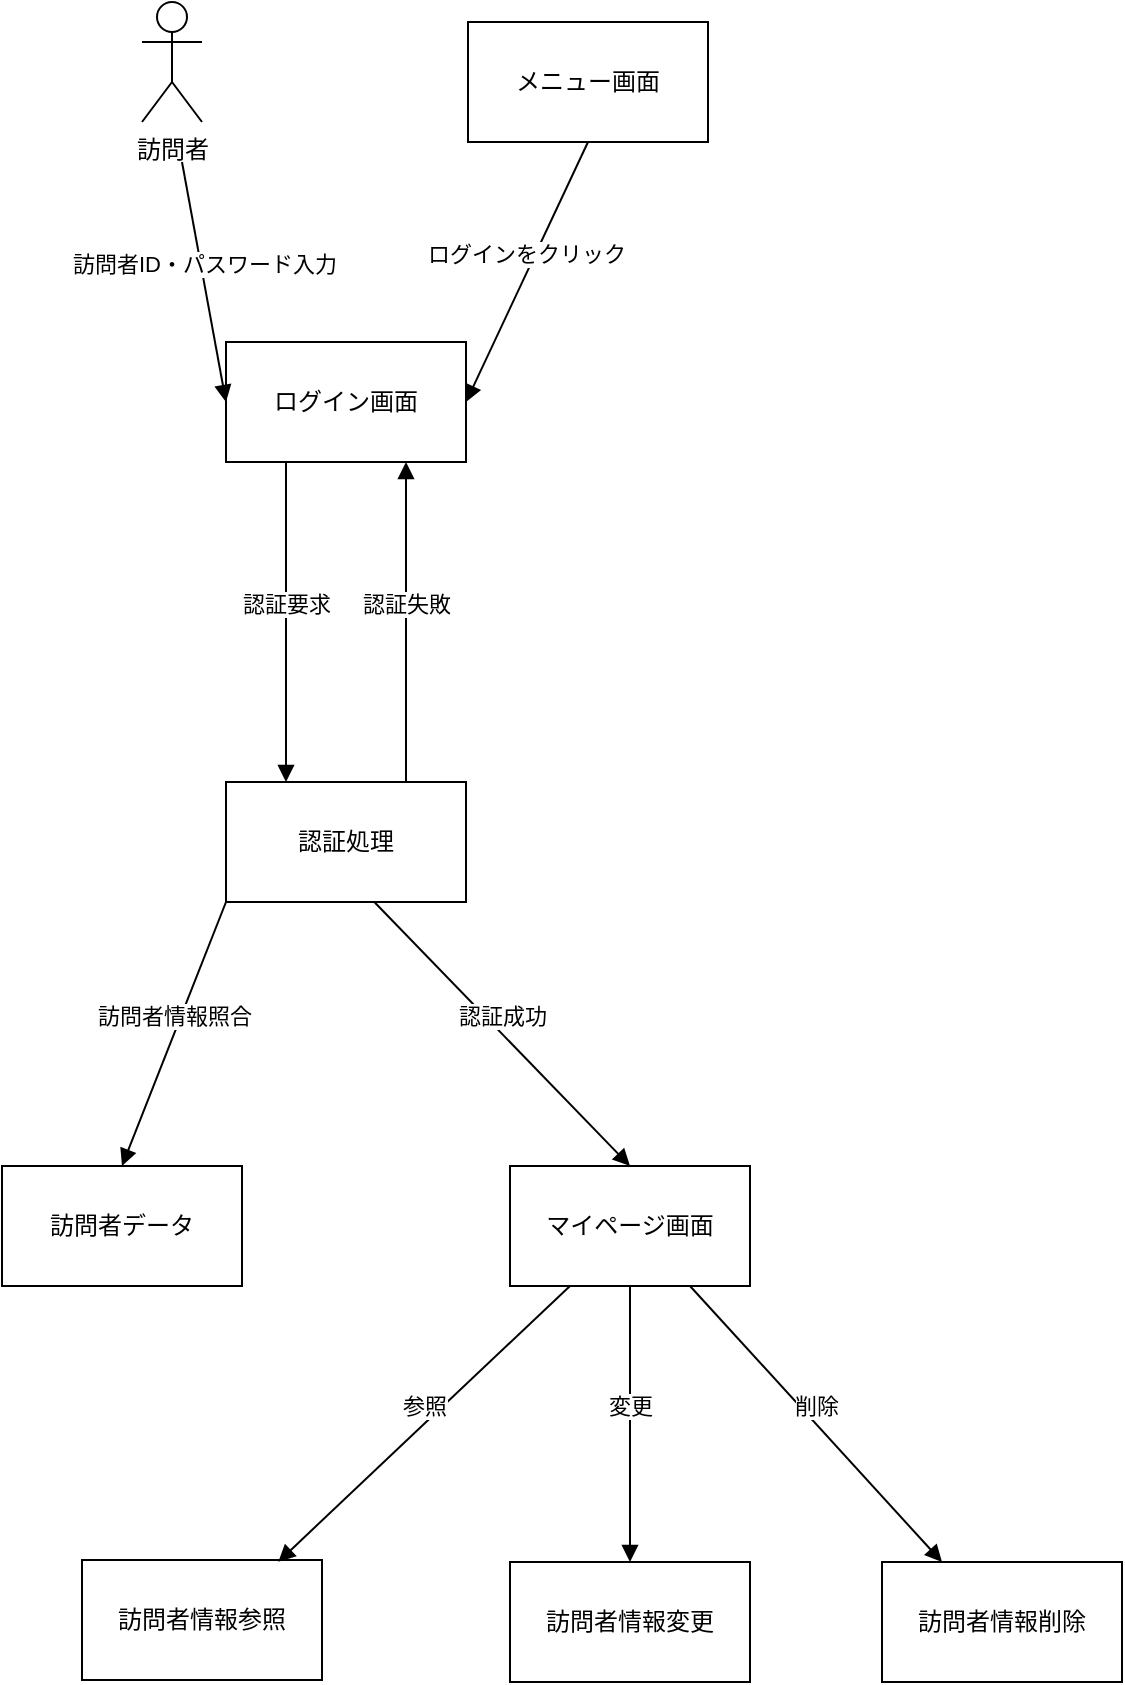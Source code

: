 <mxfile>
    <diagram id="Fr-UfEo_7UpLeRoa98SQ" name="ページ1">
        <mxGraphModel dx="307" dy="339" grid="1" gridSize="10" guides="1" tooltips="1" connect="1" arrows="1" fold="1" page="1" pageScale="1" pageWidth="827" pageHeight="1169" math="0" shadow="0">
            <root>
                <mxCell id="0"/>
                <mxCell id="1" parent="0"/>
                <mxCell id="2" value="訪問者" style="shape=umlActor;verticalLabelPosition=bottom;verticalAlign=top;html=1;" vertex="1" parent="1">
                    <mxGeometry x="90" y="60" width="30" height="60" as="geometry"/>
                </mxCell>
                <mxCell id="3" value="メニュー画面" style="whiteSpace=wrap;html=1;" vertex="1" parent="1">
                    <mxGeometry x="253" y="70" width="120" height="60" as="geometry"/>
                </mxCell>
                <mxCell id="4" value="ログイン画面" style="whiteSpace=wrap;html=1;" vertex="1" parent="1">
                    <mxGeometry x="132" y="230" width="120" height="60" as="geometry"/>
                </mxCell>
                <mxCell id="5" value="訪問者ID・パスワード入力" style="html=1;verticalAlign=bottom;endArrow=block;curved=0;rounded=0;entryX=0;entryY=0.5;entryDx=0;entryDy=0;" edge="1" parent="1" target="4">
                    <mxGeometry width="80" relative="1" as="geometry">
                        <mxPoint x="110" y="140" as="sourcePoint"/>
                        <mxPoint x="260" y="170" as="targetPoint"/>
                    </mxGeometry>
                </mxCell>
                <mxCell id="6" value="ログインをクリック" style="html=1;verticalAlign=bottom;endArrow=block;curved=0;rounded=0;exitX=0.5;exitY=1;exitDx=0;exitDy=0;entryX=1;entryY=0.5;entryDx=0;entryDy=0;" edge="1" parent="1" source="3" target="4">
                    <mxGeometry width="80" relative="1" as="geometry">
                        <mxPoint x="260" y="170" as="sourcePoint"/>
                        <mxPoint x="340" y="170" as="targetPoint"/>
                    </mxGeometry>
                </mxCell>
                <mxCell id="7" value="認証処理" style="whiteSpace=wrap;html=1;" vertex="1" parent="1">
                    <mxGeometry x="132" y="450" width="120" height="60" as="geometry"/>
                </mxCell>
                <mxCell id="11" value="認証要求" style="html=1;verticalAlign=bottom;endArrow=block;curved=0;rounded=0;exitX=0.25;exitY=1;exitDx=0;exitDy=0;entryX=0.25;entryY=0;entryDx=0;entryDy=0;" edge="1" parent="1" source="4" target="7">
                    <mxGeometry width="80" relative="1" as="geometry">
                        <mxPoint x="160" y="450" as="sourcePoint"/>
                        <mxPoint x="240" y="450" as="targetPoint"/>
                    </mxGeometry>
                </mxCell>
                <mxCell id="12" value="認証失敗" style="html=1;verticalAlign=bottom;endArrow=block;curved=0;rounded=0;entryX=0.75;entryY=1;entryDx=0;entryDy=0;exitX=0.75;exitY=0;exitDx=0;exitDy=0;" edge="1" parent="1" source="7" target="4">
                    <mxGeometry width="80" relative="1" as="geometry">
                        <mxPoint x="170" y="460" as="sourcePoint"/>
                        <mxPoint x="250" y="460" as="targetPoint"/>
                    </mxGeometry>
                </mxCell>
                <mxCell id="13" value="訪問者データ" style="whiteSpace=wrap;html=1;" vertex="1" parent="1">
                    <mxGeometry x="20" y="642" width="120" height="60" as="geometry"/>
                </mxCell>
                <mxCell id="14" value="訪問者情報照合" style="html=1;verticalAlign=bottom;endArrow=block;curved=0;rounded=0;exitX=0;exitY=1;exitDx=0;exitDy=0;entryX=0.5;entryY=0;entryDx=0;entryDy=0;" edge="1" parent="1" source="7" target="13">
                    <mxGeometry width="80" relative="1" as="geometry">
                        <mxPoint x="100" y="610" as="sourcePoint"/>
                        <mxPoint x="180" y="610" as="targetPoint"/>
                    </mxGeometry>
                </mxCell>
                <mxCell id="15" value="マイページ画面" style="whiteSpace=wrap;html=1;" vertex="1" parent="1">
                    <mxGeometry x="274" y="642" width="120" height="60" as="geometry"/>
                </mxCell>
                <mxCell id="16" value="認証成功" style="html=1;verticalAlign=bottom;endArrow=block;curved=0;rounded=0;entryX=0.5;entryY=0;entryDx=0;entryDy=0;exitX=0.62;exitY=1.004;exitDx=0;exitDy=0;exitPerimeter=0;" edge="1" parent="1" source="7" target="15">
                    <mxGeometry width="80" relative="1" as="geometry">
                        <mxPoint x="180" y="470" as="sourcePoint"/>
                        <mxPoint x="260" y="470" as="targetPoint"/>
                    </mxGeometry>
                </mxCell>
                <mxCell id="17" value="訪問者情報変更" style="whiteSpace=wrap;html=1;" vertex="1" parent="1">
                    <mxGeometry x="274" y="840" width="120" height="60" as="geometry"/>
                </mxCell>
                <mxCell id="18" value="変更" style="html=1;verticalAlign=bottom;endArrow=block;curved=0;rounded=0;exitX=0.5;exitY=1;exitDx=0;exitDy=0;entryX=0.5;entryY=0;entryDx=0;entryDy=0;" edge="1" parent="1" source="15" target="17">
                    <mxGeometry width="80" relative="1" as="geometry">
                        <mxPoint x="190" y="480" as="sourcePoint"/>
                        <mxPoint x="270" y="480" as="targetPoint"/>
                    </mxGeometry>
                </mxCell>
                <mxCell id="19" value="訪問者情報参照" style="whiteSpace=wrap;html=1;" vertex="1" parent="1">
                    <mxGeometry x="60" y="839" width="120" height="60" as="geometry"/>
                </mxCell>
                <mxCell id="20" value="参照" style="html=1;verticalAlign=bottom;endArrow=block;curved=0;rounded=0;entryX=0.818;entryY=0.015;entryDx=0;entryDy=0;entryPerimeter=0;exitX=0.25;exitY=1;exitDx=0;exitDy=0;" edge="1" parent="1" source="15" target="19">
                    <mxGeometry width="80" relative="1" as="geometry">
                        <mxPoint x="200" y="490" as="sourcePoint"/>
                        <mxPoint x="280" y="490" as="targetPoint"/>
                    </mxGeometry>
                </mxCell>
                <mxCell id="21" value="訪問者情報削除" style="whiteSpace=wrap;html=1;" vertex="1" parent="1">
                    <mxGeometry x="460" y="840" width="120" height="60" as="geometry"/>
                </mxCell>
                <mxCell id="22" value="削除" style="html=1;verticalAlign=bottom;endArrow=block;curved=0;rounded=0;exitX=0.75;exitY=1;exitDx=0;exitDy=0;entryX=0.25;entryY=0;entryDx=0;entryDy=0;" edge="1" parent="1" source="15" target="21">
                    <mxGeometry width="80" relative="1" as="geometry">
                        <mxPoint x="430" y="800" as="sourcePoint"/>
                        <mxPoint x="510" y="800" as="targetPoint"/>
                    </mxGeometry>
                </mxCell>
            </root>
        </mxGraphModel>
    </diagram>
</mxfile>